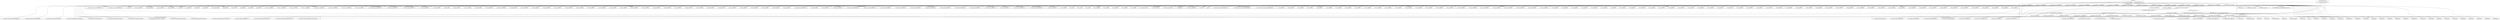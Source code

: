 digraph {
graph [overlap=false]
subgraph cluster_Text_Tradition_Parser_Self {
	label="Text::Tradition::Parser::Self";
	"Text::Tradition::Parser::Self::parse";
}
subgraph cluster_Text_Tradition_Collation {
	label="Text::Tradition::Collation";
	"Text::Tradition::Collation::reading_sequence";
	"Text::Tradition::Collation::reading";
	"Text::Tradition::Collation::ac_label";
	"Text::Tradition::Collation::new";
	"Text::Tradition::Collation::add_relationship";
	"Text::Tradition::Collation::CORE:sort";
	"Text::Tradition::Collation::BEGIN@1800";
	"Text::Tradition::Collation::path_witnesses";
	"Text::Tradition::Collation::tradition";
	"Text::Tradition::Collation::_witnesses_of_label";
	"Text::Tradition::Collation::CORE:regcomp";
	"Text::Tradition::Collation::wit_list_separator";
	"Text::Tradition::Collation::end";
	"Text::Tradition::Collation::BEGIN@3";
	"Text::Tradition::Collation::BEGIN@12";
	"Text::Tradition::Collation::BEGIN@13";
	"Text::Tradition::Collation::BEGIN@8";
	"Text::Tradition::Collation::relations";
	"Text::Tradition::Collation::BEGIN@15";
	"Text::Tradition::Collation::BUILD";
	"Text::Tradition::Collation::CORE:subst";
	"Text::Tradition::Collation::next_reading";
	"Text::Tradition::Collation::_set_start";
	"Text::Tradition::Collation::text_from_paths";
	"Text::Tradition::Collation::_is_within";
	"Text::Tradition::Collation::reading_witnesses";
	"Text::Tradition::Collation::_stringify_args";
	"Text::Tradition::Collation::BEGIN@9";
	"Text::Tradition::Collation::BEGIN@4";
	"Text::Tradition::Collation::_find_linked_reading";
	"Text::Tradition::Collation::BEGIN@5";
	"Text::Tradition::Collation::sequence";
	"Text::Tradition::Collation::add_reading";
	"Text::Tradition::Collation::baselabel";
	"Text::Tradition::Collation::BEGIN@14";
	"Text::Tradition::Collation::_add_reading";
	"Text::Tradition::Collation::__ANON__[lib/Text/Tradition/Collation.pm:57]";
	"Text::Tradition::Collation::BEGIN@7";
	"Text::Tradition::Collation::_set_end";
	"Text::Tradition::Collation::start";
	"Text::Tradition::Collation::BEGIN@11";
	"Text::Tradition::Collation::CORE:match";
	"Text::Tradition::Collation::_graphcalc_done";
	"Text::Tradition::Collation::BEGIN@6";
	"Text::Tradition::Collation::add_path";
	"Text::Tradition::Collation::_set_relations";
	"Text::Tradition::Collation::__ANON__[lib/Text/Tradition/Collation.pm:20]";
	"Text::Tradition::Collation::BEGIN@10";
}
subgraph cluster_XML_LibXML_DocumentFragment {
	label="XML::LibXML::DocumentFragment";
	"XML::LibXML::DocumentFragment::BEGIN@1463";
}
subgraph cluster_XML_Easy_Syntax {
	label="XML::Easy::Syntax";
	"XML::Easy::Syntax::BEGIN@31";
	"XML::Easy::Syntax::CORE:qr";
	"XML::Easy::Syntax::BEGIN@26";
	"XML::Easy::Syntax::BEGIN@25";
	"XML::Easy::Syntax::BEGIN@27";
	"XML::Easy::Syntax::CORE:regcomp";
	"XML::Easy::Syntax::BEGIN@942";
	"XML::Easy::Syntax::_charclass_regexp";
}
subgraph cluster_XML_LibXML_Comment {
	label="XML::LibXML::Comment";
	"XML::LibXML::Comment::BEGIN@1788";
}
subgraph cluster_IPC_Run_IO {
	label="IPC::Run::IO";
	"IPC::Run::IO::BEGIN@65";
	"IPC::Run::IO::BEGIN@74";
	"IPC::Run::IO::BEGIN@71";
	"IPC::Run::IO::BEGIN@67";
	"IPC::Run::IO::BEGIN@66";
	"IPC::Run::IO::BEGIN@68";
	"IPC::Run::IO::BEGIN@73";
	"IPC::Run::IO::BEGIN@489";
	"IPC::Run::IO::BEGIN@70";
}
subgraph cluster_B_Deparse {
	label="B::Deparse";
	"B::Deparse::BEGIN@2060";
	"B::Deparse::BEGIN@2792";
	"B::Deparse::BEGIN@482";
	"B::Deparse::BEGIN@3629";
	"B::Deparse::BEGIN@11";
	"B::Deparse::BEGIN@1244";
	"B::Deparse::BEGIN@3435";
	"B::Deparse::BEGIN@688";
	"B::Deparse::BEGIN@3368";
	"B::Deparse::BEGIN@2791";
	"B::Deparse::BEGIN@3369";
	"B::Deparse::BEGIN@3436";
	"B::Deparse::BEGIN@30";
	"B::Deparse::BEGIN@40";
	"B::Deparse::BEGIN@613";
	"B::Deparse::BEGIN@12";
	"B::Deparse::CORE:sort";
	"B::Deparse::BEGIN@31";
	"B::Deparse::BEGIN@34";
	"B::Deparse::BEGIN@32";
	"B::Deparse::BEGIN@2789";
	"B::Deparse::BEGIN@2029";
	"B::Deparse::BEGIN@2790";
}
subgraph cluster_UNIVERSAL {
	label="UNIVERSAL";
	"UNIVERSAL::import";
}
subgraph cluster_Text_Tradition_Collation_RelationshipStore {
	label="Text::Tradition::Collation::RelationshipStore";
	"Text::Tradition::Collation::RelationshipStore::BEGIN@1073";
	"Text::Tradition::Collation::RelationshipStore::BEGIN@632";
	"Text::Tradition::Collation::RelationshipStore::BEGIN@5";
	"Text::Tradition::Collation::RelationshipStore::new";
	"Text::Tradition::Collation::RelationshipStore::relationship_valid";
	"Text::Tradition::Collation::RelationshipStore::BEGIN@4";
	"Text::Tradition::Collation::RelationshipStore::BEGIN@635";
	"Text::Tradition::Collation::RelationshipStore::BEGIN@3";
	"Text::Tradition::Collation::RelationshipStore::BEGIN@6";
	"Text::Tradition::Collation::RelationshipStore::BEGIN@9";
	"Text::Tradition::Collation::RelationshipStore::meta";
	"Text::Tradition::Collation::RelationshipStore::BEGIN@7";
	"Text::Tradition::Collation::RelationshipStore::add_equivalence_edge";
	"Text::Tradition::Collation::RelationshipStore::add_relationship";
	"Text::Tradition::Collation::RelationshipStore::add_reading";
}
subgraph cluster_File_Which {
	label="File::Which";
	"File::Which::BEGIN@5";
	"File::Which::BEGIN@18";
	"File::Which::BEGIN@4";
	"File::Which::BEGIN@8";
	"File::Which::BEGIN@17";
	"File::Which::BEGIN@3";
	"File::Which::BEGIN@9";
	"File::Which::BEGIN@16";
	"File::Which::BEGIN@6";
}
subgraph cluster_Class_MOP_Class_ {
	label="Class::MOP::Class:";
	"Class::MOP::Class:::around";
}
subgraph cluster_XML_LibXML_CDATASection {
	label="XML::LibXML::CDATASection";
	"XML::LibXML::CDATASection::BEGIN@1795";
}
subgraph cluster_XSLoader {
	label="XSLoader";
	"XSLoader::load";
}
subgraph cluster_Text_Tradition_Witness {
	label="Text::Tradition::Witness";
	"Text::Tradition::Witness::is_layered";
	"Text::Tradition::Witness::text";
	"Text::Tradition::Witness::sigil";
}
subgraph cluster_Encode_Config {
	label="Encode::Config";
	"Encode::Config::BEGIN@7";
	"Encode::Config::BEGIN@8";
	"Encode::Config::CORE:match";
}
subgraph cluster_XML_LibXML_Dtd {
	label="XML::LibXML::Dtd";
	"XML::LibXML::Dtd::BEGIN@1826";
}
subgraph cluster_Class_MOP_Class {
	label="Class::MOP::Class";
	"Class::MOP::Class::make_immutable";
}
subgraph cluster_XML_LibXML {
	label="XML::LibXML";
	"XML::LibXML::BEGIN@178";
	"XML::LibXML::BEGIN@21";
	"XML::LibXML::BEGIN@36";
	"XML::LibXML::BEGIN@170";
	"XML::LibXML::BEGIN@166";
	"XML::LibXML::BEGIN@169";
	"XML::LibXML::BEGIN@13";
	"XML::LibXML::BEGIN@19";
	"XML::LibXML::BEGIN@164";
	"XML::LibXML::BEGIN@165";
	"XML::LibXML::BEGIN@160";
	"XML::LibXML::BEGIN@176";
	"XML::LibXML::BEGIN@163";
	"XML::LibXML::BEGIN@162";
	"XML::LibXML::BEGIN@171";
	"XML::LibXML::BEGIN@175";
	"XML::LibXML::BEGIN@172";
	"XML::LibXML::LIBXML_VERSION";
	"XML::LibXML::BEGIN@168";
	"XML::LibXML::BEGIN@14";
	"XML::LibXML::CORE:match";
	"XML::LibXML::BEGIN@24";
	"XML::LibXML::import";
	"XML::LibXML::BEGIN@161";
	"XML::LibXML::BEGIN@179";
	"XML::LibXML::BEGIN@22";
	"XML::LibXML::LIBXML_RUNTIME_VERSION";
	"XML::LibXML::BEGIN@25";
	"XML::LibXML::BEGIN@235";
	"XML::LibXML::BEGIN@26";
	"XML::LibXML::BEGIN@27";
	"XML::LibXML::BEGIN@173";
	"XML::LibXML::BEGIN@177";
	"XML::LibXML::BEGIN@174";
	"XML::LibXML::BEGIN@167";
	"XML::LibXML::BEGIN@29";
}
subgraph cluster_XML_LibXML_Attr {
	label="XML::LibXML::Attr";
	"XML::LibXML::Attr::BEGIN@1804";
}
subgraph cluster_Moose {
	label="Moose";
	"Moose::around";
	"Moose::has";
}
subgraph cluster_XML_LibXML_InputCallback {
	label="XML::LibXML::InputCallback";
	"XML::LibXML::InputCallback::BEGIN@2149";
	"XML::LibXML::InputCallback::BEGIN@2151";
}
subgraph cluster_Encode_utf8 {
	label="Encode::utf8";
	"Encode::utf8::BEGIN@325";
}
subgraph cluster_XML_LibXML_Element {
	label="XML::LibXML::Element";
	"XML::LibXML::Element::BEGIN@1486";
	"XML::LibXML::Element::BEGIN@1492";
	"XML::LibXML::Element::BEGIN@1495";
	"XML::LibXML::Element::BEGIN@1489";
	"XML::LibXML::Element::BEGIN@1535";
	"XML::LibXML::Element::BEGIN@1488";
	"XML::LibXML::Element::BEGIN@1490";
}
subgraph cluster_Exporter {
	label="Exporter";
	"Exporter::import";
}
subgraph cluster_XML_LibXML_Document {
	label="XML::LibXML::Document";
	"XML::LibXML::Document::BEGIN@1367";
}
subgraph cluster_Devel_Declare {
	label="Devel::Declare";
	"Devel::Declare::done_declare";
	"Devel::Declare::linestr_callback";
}
subgraph cluster_Text_Tradition {
	label="Text::Tradition";
	"Text::Tradition::BEGIN@6";
	"Text::Tradition::witnesses";
}
subgraph cluster_Text_Tradition_Collation_Reading {
	label="Text::Tradition::Collation::Reading";
	"Text::Tradition::Collation::Reading::text";
	"Text::Tradition::Collation::Reading::new";
	"Text::Tradition::Collation::Reading::is_meta";
	"Text::Tradition::Collation::Reading::BEGIN@4";
	"Text::Tradition::Collation::Reading::_stringify";
	"Text::Tradition::Collation::Reading::meta";
	"Text::Tradition::Collation::Reading::BEGIN@331";
	"Text::Tradition::Collation::Reading::BEGIN@3";
	"Text::Tradition::Collation::Reading::id";
}
subgraph cluster_Graph {
	label="Graph";
	"Graph::add_vertex";
	"Graph::BEGIN@3";
	"Graph::BEGIN@13";
	"Graph::BEGIN@31";
	"Graph::BEGIN@38";
	"Graph::BEGIN@34";
	"Graph::BEGIN@30";
	"Graph::add_edge";
	"Graph::BEGIN@36";
	"Graph::BEGIN@55";
	"Graph::BEGIN@28";
	"Graph::BEGIN@15";
	"Graph::new";
	"Graph::BEGIN@29";
	"Graph::BEGIN@116";
	"Graph::BEGIN@1733";
	"Graph::BEGIN@32";
	"Graph::get_edge_attributes";
	"Graph::BEGIN@40";
	"Graph::edges_from";
	"Graph::BEGIN@86";
	"Graph::has_edge_attribute";
	"Graph::BEGIN@42";
	"Graph::BEGIN@5";
	"Graph::BEGIN@39";
	"Graph::set_edge_attribute";
	"Graph::has_edge";
	"Graph::BEGIN@35";
	"Graph::BEGIN@2155";
	"Graph::BEGIN@178";
	"Graph::edges_to";
	"Graph::BEGIN@33";
}
subgraph cluster_B {
	label="B";
	"B::threadsv_names";
}
subgraph cluster_Text_Tradition_Collation_Reading_Morphology {
	label="Text::Tradition::Collation::Reading::Morphology";
	"Text::Tradition::Collation::Reading::Morphology::BEGIN@340";
	"Text::Tradition::Collation::Reading::Morphology::BEGIN@413";
	"Text::Tradition::Collation::Reading::Morphology::meta";
}
subgraph cluster_XML_LibXML_PI {
	label="XML::LibXML::PI";
	"XML::LibXML::PI::BEGIN@1837";
}
subgraph cluster_IPC_Run_Timer {
	label="IPC::Run::Timer";
	"IPC::Run::Timer::BEGIN@162";
	"IPC::Run::Timer::BEGIN@165";
	"IPC::Run::Timer::BEGIN@188";
	"IPC::Run::Timer::BEGIN@163";
	"IPC::Run::Timer::BEGIN@161";
	"IPC::Run::Timer::BEGIN@164";
	"IPC::Run::Timer::BEGIN@160";
	"IPC::Run::Timer::BEGIN@159";
}
subgraph cluster_Encode {
	label="Encode";
	"Encode::CORE:match";
	"Encode::BEGIN@13";
	"Encode::predefine_encodings";
	"Encode::BEGIN@242";
	"Encode::BEGIN@8";
	"Encode::BEGIN@48";
	"Encode::BEGIN@6";
	"Encode::BEGIN@9";
	"Encode::BEGIN@5";
}
subgraph cluster_XML_LibXML__SAXParser {
	label="XML::LibXML::_SAXParser";
	"XML::LibXML::_SAXParser::BEGIN@2005";
}
subgraph cluster_XML_LibXML_NamedNodeMap {
	label="XML::LibXML::NamedNodeMap";
	"XML::LibXML::NamedNodeMap::BEGIN@1903";
}
subgraph cluster_IPC_Run {
	label="IPC::Run";
	"IPC::Run::BEGIN@1053";
	"IPC::Run::BEGIN@1054";
	"IPC::Run::BEGIN@1055";
	"IPC::Run::BEGIN@1052";
	"IPC::Run::BEGIN@1445";
	"IPC::Run::BEGIN@2";
	"IPC::Run::BEGIN@1048";
	"IPC::Run::BEGIN@1081";
	"IPC::Run::BEGIN@1051";
	"IPC::Run::BEGIN@1014";
	"IPC::Run::BEGIN@3615";
	"IPC::Run::BEGIN@1049";
	"IPC::Run::BEGIN@1016";
	"IPC::Run::BEGIN@1013";
	"IPC::Run::BEGIN@1015";
	"IPC::Run::BEGIN@1082";
	"IPC::Run::BEGIN@1061";
	"IPC::Run::BEGIN@1114";
	"IPC::Run::BEGIN@1237";
	"IPC::Run::BEGIN@1050";
	"IPC::Run::BEGIN@1059";
	"IPC::Run::BEGIN@1063";
	"IPC::Run::BEGIN@1056";
	"IPC::Run::BEGIN@1080";
}
subgraph cluster_Moose_Exporter {
	label="Moose::Exporter";
	"Moose::Exporter::__ANON__[Moose/Exporter.pm:492]";
	"Moose::Exporter::__ANON__[Moose/Exporter.pm:678]";
}
subgraph cluster_B_Hooks_EndOfScope {
	label="B::Hooks::EndOfScope";
	"B::Hooks::EndOfScope::__ANON__[B/Hooks/EndOfScope.pm:26]";
}
subgraph cluster_XML_LibXML_Text {
	label="XML::LibXML::Text";
	"XML::LibXML::Text::BEGIN@1743";
}
subgraph cluster_Text_CSV {
	label="Text::CSV";
	"Text::CSV::BEGIN@6";
	"Text::CSV::BEGIN@196";
	"Text::CSV::_load_pp";
	"Text::CSV::_load_xs";
	"Text::CSV::import";
	"Text::CSV::BEGIN@5";
	"Text::CSV::BEGIN@8";
	"Text::CSV::BEGIN@4";
	"Text::CSV::BEGIN@136";
}
"Text::Tradition::Collation::BEGIN@13" -> "XML::LibXML::Element::BEGIN@1495";
"Text::Tradition::Collation::BEGIN@13" -> "XML::LibXML::Element::BEGIN@1488";
"Text::Tradition::Collation::BEGIN@12" -> "XML::Easy::Syntax::_charclass_regexp";
"Text::Tradition::Collation::_find_linked_reading" -> "Text::Tradition::Collation::_witnesses_of_label";
"Text::Tradition::Collation::BEGIN@12" -> "XML::Easy::Syntax::BEGIN@25";
"Text::Tradition::Collation::BEGIN@6" -> "B::Deparse::BEGIN@3436";
"Text::Tradition::Collation::reading_witnesses" -> "Text::Tradition::Collation::CORE:subst";
"Text::Tradition::Collation::BEGIN@13" -> "XML::LibXML::BEGIN@176";
"Text::Tradition::Collation::BEGIN@7" -> "IPC::Run::IO::BEGIN@70";
"Text::Tradition::Collation::BEGIN@10" -> "Text::Tradition::Collation::RelationshipStore::BEGIN@5";
"Text::Tradition::Collation::BEGIN@13" -> "XML::LibXML::BEGIN@179";
"Text::Tradition::Collation::BEGIN@7" -> "IPC::Run::Timer::BEGIN@159";
"Text::Tradition::Collation::BEGIN@6" -> "Graph::BEGIN@38";
"Text::Tradition::Collation::_find_linked_reading" -> "Text::Tradition::Collation::CORE:sort";
"Text::Tradition::Collation::BEGIN@3" -> "Encode::BEGIN@13";
"Text::Tradition::Collation::BEGIN@7" -> "IPC::Run::IO::BEGIN@66";
"Text::Tradition::Collation::BEGIN@13" -> "XML::LibXML::CDATASection::BEGIN@1795";
"Text::Tradition::Collation::BEGIN@13" -> "XML::LibXML::BEGIN@26";
"Text::Tradition::Collation::BEGIN@6" -> "Graph::BEGIN@5";
"Text::Tradition::Collation::text_from_paths" -> "Text::Tradition::Collation::Reading::text";
"Text::Tradition::Collation::BEGIN@7" -> "IPC::Run::BEGIN@1051";
"Text::Tradition::Collation::reading_witnesses" -> "Text::Tradition::Collation::sequence";
"Text::Tradition::Collation::add_path" -> "Text::Tradition::Collation::sequence";
"Text::Tradition::Collation::add_reading" -> "Text::Tradition::Collation::sequence";
"Text::Tradition::Collation::_find_linked_reading" -> "Text::Tradition::Collation::sequence";
"Text::Tradition::Collation::path_witnesses" -> "Text::Tradition::Collation::sequence";
"Text::Tradition::Collation::BEGIN@3" -> "Encode::BEGIN@242";
"Text::Tradition::Collation::BEGIN@7" -> "IPC::Run::Timer::BEGIN@188";
"Text::Tradition::Collation::BEGIN@9" -> "Text::Tradition::Collation::Reading::BEGIN@4";
"Text::Tradition::Collation::BEGIN@6" -> "Graph::BEGIN@31";
"Text::Tradition::Collation::BEGIN@13" -> "XML::LibXML::BEGIN@170";
"Text::Tradition::Collation::BEGIN@8" -> "Text::CSV::BEGIN@4";
"Text::Tradition::Collation::BEGIN@6" -> "Graph::BEGIN@32";
"Text::Tradition::Collation::BEGIN@12" -> "XML::Easy::Syntax::BEGIN@26";
"Text::Tradition::Collation::BEGIN@7" -> "IPC::Run::Timer::BEGIN@160";
"Text::Tradition::Collation::BEGIN@13" -> "XML::LibXML::BEGIN@172";
"Text::Tradition::Collation::BEGIN@13" -> "XML::LibXML::BEGIN@14";
"Text::Tradition::Collation::BEGIN@13" -> "XML::LibXML::LIBXML_RUNTIME_VERSION";
"Text::Tradition::Collation::BEGIN@6" -> "B::Deparse::BEGIN@40";
"Text::Tradition::Collation::BEGIN@5" -> "File::Which::BEGIN@4";
"Text::Tradition::Collation::BEGIN@5" -> "File::Which::BEGIN@3";
"Text::Tradition::Collation::BEGIN@8" -> "Text::CSV::BEGIN@5";
"Text::Tradition::Collation::BUILD" -> "Text::Tradition::Collation::RelationshipStore::new";
"Text::Tradition::Collation::BEGIN@13" -> "XML::LibXML::BEGIN@21";
"Text::Tradition::Collation::BEGIN@6" -> "Graph::BEGIN@28";
"Text::Tradition::Collation::BEGIN@6" -> "B::Deparse::BEGIN@688";
"Text::Tradition::BEGIN@6" -> "Text::Tradition::Collation::BEGIN@15";
"Text::Tradition::Collation::BEGIN@13" -> "XML::LibXML::BEGIN@162";
"Text::Tradition::Collation::add_path" -> "Text::Tradition::Collation::_stringify_args";
"Text::Tradition::Collation::add_relationship" -> "Text::Tradition::Collation::_stringify_args";
"Class::MOP::Class:::around" -> "Text::Tradition::Collation::_stringify_args";
"Text::Tradition::Collation::BEGIN@6" -> "Graph::BEGIN@34";
"Text::Tradition::BEGIN@6" -> "Text::Tradition::Collation::BEGIN@7";
"Text::Tradition::Collation::BEGIN@10" -> "Text::Tradition::Collation::RelationshipStore::meta";
"Text::Tradition::Collation::BEGIN@7" -> "IPC::Run::BEGIN@1014";
"Text::Tradition::Collation::BEGIN@13" -> "XML::LibXML::BEGIN@174";
"Text::Tradition::Collation::BEGIN@7" -> "IPC::Run::BEGIN@1114";
"Text::Tradition::Collation::new" -> "Text::Tradition::Collation::__ANON__[lib/Text/Tradition/Collation.pm:20]";
"Text::Tradition::Collation::reading_witnesses" -> "Text::Tradition::Collation::ac_label";
"Text::Tradition::Collation::_find_linked_reading" -> "Text::Tradition::Collation::ac_label";
"Text::Tradition::Collation::BEGIN@9" -> "UNIVERSAL::import";
"Text::Tradition::Collation::BEGIN@10" -> "UNIVERSAL::import";
"Text::Tradition::Collation::BEGIN@14" -> "UNIVERSAL::import";
"Text::Tradition::Collation::BEGIN@11" -> "UNIVERSAL::import";
"Text::Tradition::Collation::_find_linked_reading" -> "Graph::has_edge_attribute";
"Text::Tradition::Collation::BEGIN@3" -> "Encode::BEGIN@48";
"Text::Tradition::Collation::BEGIN@6" -> "B::Deparse::BEGIN@3368";
"Text::Tradition::Collation::BEGIN@9" -> "Moose::has";
"Text::Tradition::Collation::BEGIN@10" -> "Moose::has";
"Text::Tradition::Collation::BEGIN@6" -> "Graph::BEGIN@178";
"Text::Tradition::Collation::reading_witnesses" -> "Graph::get_edge_attributes";
"Text::Tradition::Collation::path_witnesses" -> "Graph::get_edge_attributes";
"Text::Tradition::Collation::BEGIN@3" -> "Encode::predefine_encodings";
"Text::Tradition::Collation::BEGIN@10" -> "Text::Tradition::Collation::RelationshipStore::BEGIN@7";
"Text::Tradition::Collation::BEGIN@5" -> "File::Which::BEGIN@6";
"Text::Tradition::Collation::BEGIN@6" -> "Graph::BEGIN@1733";
"Text::Tradition::Collation::BEGIN@7" -> "IPC::Run::Timer::BEGIN@162";
"Text::Tradition::Collation::BEGIN@7" -> "IPC::Run::BEGIN@1080";
"Text::Tradition::BEGIN@6" -> "Text::Tradition::Collation::BEGIN@1800";
"Text::Tradition::Collation::text_from_paths" -> "Text::Tradition::Collation::tradition";
"Text::Tradition::BEGIN@6" -> "Text::Tradition::Collation::BEGIN@9";
"Text::Tradition::Collation::next_reading" -> "Text::Tradition::Collation::_find_linked_reading";
"Text::Tradition::Collation::BEGIN@6" -> "B::Deparse::BEGIN@11";
"Text::Tradition::Collation::BEGIN@7" -> "IPC::Run::Timer::BEGIN@163";
"Text::Tradition::Collation::BEGIN@13" -> "XML::LibXML::BEGIN@29";
"Text::Tradition::Collation::BEGIN@12" -> "XML::Easy::Syntax::CORE:regcomp";
"Text::Tradition::Collation::BEGIN@3" -> "Encode::BEGIN@6";
"Text::Tradition::Collation::BEGIN@13" -> "XML::LibXML::_SAXParser::BEGIN@2005";
"Text::Tradition::Collation::BEGIN@8" -> "Text::CSV::BEGIN@8";
"Text::Tradition::Collation::BEGIN@12" -> "XML::Easy::Syntax::CORE:qr";
"Text::Tradition::Collation::BEGIN@6" -> "B::Deparse::BEGIN@2060";
"Text::Tradition::Collation::BEGIN@7" -> "IPC::Run::BEGIN@1053";
"Text::Tradition::Collation::BEGIN@13" -> "XML::LibXML::BEGIN@167";
"Text::Tradition::Collation::BEGIN@13" -> "XML::LibXML::InputCallback::BEGIN@2151";
"Text::Tradition::Collation::text_from_paths" -> "Text::Tradition::witnesses";
"Text::Tradition::Collation::BEGIN@13" -> "XML::LibXML::BEGIN@169";
"Text::Tradition::Collation::BEGIN@8" -> "Text::CSV::_load_xs";
"Text::Tradition::Collation::BEGIN@5" -> "File::Which::BEGIN@9";
"Text::Tradition::Collation::BEGIN@9" -> "Text::Tradition::Collation::Reading::meta";
"Text::Tradition::Collation::BEGIN@13" -> "XML::LibXML::BEGIN@22";
"Text::Tradition::Collation::BEGIN@13" -> "XML::LibXML::BEGIN@235";
"Text::Tradition::Collation::BEGIN@6" -> "B::Deparse::BEGIN@2792";
"Text::Tradition::Collation::BEGIN@13" -> "XML::LibXML::Element::BEGIN@1492";
"Text::Tradition::Collation::BEGIN@6" -> "Graph::BEGIN@40";
"Text::Tradition::Collation::add_path" -> "Text::Tradition::Collation::relations";
"Text::Tradition::Collation::add_relationship" -> "Text::Tradition::Collation::relations";
"Text::Tradition::Collation::add_reading" -> "Text::Tradition::Collation::relations";
"Text::Tradition::BEGIN@6" -> "Text::Tradition::Collation::BEGIN@11";
"Text::Tradition::Collation::BEGIN@7" -> "IPC::Run::BEGIN@1061";
"Text::Tradition::Collation::BEGIN@6" -> "B::Deparse::BEGIN@31";
"Text::Tradition::Collation::add_path" -> "Graph::set_edge_attribute";
"Text::Tradition::Collation::BEGIN@9" -> "Text::Tradition::Collation::Reading::Morphology::BEGIN@340";
"Text::Tradition::Collation::BEGIN@7" -> "IPC::Run::BEGIN@1055";
"Text::Tradition::Collation::BEGIN@13" -> "XML::LibXML::Comment::BEGIN@1788";
"Text::Tradition::Collation::BEGIN@6" -> "Graph::BEGIN@36";
"Text::Tradition::Collation::BUILD" -> "Text::Tradition::Collation::_set_end";
"Text::Tradition::Collation::BEGIN@13" -> "XML::LibXML::CORE:match";
"Text::Tradition::Collation::BEGIN@3" -> "Encode::Config::CORE:match";
"Text::Tradition::Collation::BEGIN@7" -> "IPC::Run::Timer::BEGIN@165";
"Text::Tradition::Collation::BEGIN@9" -> "Text::Tradition::Collation::Reading::BEGIN@331";
"Text::Tradition::Collation::BEGIN@9" -> "Text::Tradition::Collation::Reading::BEGIN@3";
"Text::Tradition::Collation::BUILD" -> "Text::Tradition::Collation::_set_relations";
"Text::Tradition::Collation::BEGIN@6" -> "Graph::BEGIN@30";
"Text::Tradition::Collation::BEGIN@13" -> "XML::LibXML::BEGIN@160";
"Text::Tradition::Collation::BEGIN@7" -> "IPC::Run::IO::BEGIN@68";
"Text::Tradition::Collation::BEGIN@10" -> "B::Hooks::EndOfScope::__ANON__[B/Hooks/EndOfScope.pm:26]";
"Text::Tradition::Collation::BEGIN@3" -> "XSLoader::load";
"Text::Tradition::Collation::BEGIN@8" -> "Text::CSV::BEGIN@6";
"Text::Tradition::Collation::BEGIN@7" -> "IPC::Run::IO::BEGIN@74";
"Text::Tradition::Collation::BEGIN@13" -> "XML::LibXML::Element::BEGIN@1490";
"Text::Tradition::Collation::BEGIN@1800" -> "Moose::Exporter::__ANON__[Moose/Exporter.pm:678]";
"Text::Tradition::Collation::BEGIN@12" -> "XML::Easy::Syntax::BEGIN@942";
"Text::Tradition::Collation::BEGIN@15" -> "Moose::Exporter::__ANON__[Moose/Exporter.pm:492]";
"Text::Tradition::Collation::BEGIN@10" -> "Text::Tradition::Collation::RelationshipStore::BEGIN@635";
"Text::Tradition::Collation::BEGIN@3" -> "Encode::Config::BEGIN@8";
"Text::Tradition::Collation::BEGIN@3" -> "Encode::utf8::BEGIN@325";
"Text::Tradition::Collation::BEGIN@7" -> "IPC::Run::BEGIN@1237";
"Text::Tradition::Collation::BEGIN@6" -> "B::Deparse::BEGIN@2029";
"Text::Tradition::Collation::BEGIN@13" -> "XML::LibXML::InputCallback::BEGIN@2149";
"Text::Tradition::Collation::add_reading" -> "Text::Tradition::Collation::reading";
"Text::Tradition::Collation::next_reading" -> "Text::Tradition::Collation::reading";
"Text::Tradition::Collation::BEGIN@9" -> "Moose::around";
"Text::Tradition::Collation::BEGIN@10" -> "Moose::around";
"Text::Tradition::Collation::BEGIN@7" -> "IPC::Run::BEGIN@1016";
"Text::Tradition::Collation::BEGIN@6" -> "Graph::BEGIN@3";
"Text::Tradition::Collation::BEGIN@5" -> "File::Which::BEGIN@16";
"Text::Tradition::Collation::BEGIN@7" -> "Exporter::import";
"Text::Tradition::Collation::BEGIN@4" -> "Exporter::import";
"Text::Tradition::Collation::BEGIN@12" -> "Exporter::import";
"Text::Tradition::Collation::BEGIN@5" -> "Exporter::import";
"Text::Tradition::Collation::BEGIN@3" -> "Exporter::import";
"Text::Tradition::Collation::text_from_paths" -> "Text::Tradition::Witness::is_layered";
"Text::Tradition::Collation::RelationshipStore::relationship_valid" -> "Text::Tradition::Collation::reading_witnesses";
"Text::Tradition::Collation::BEGIN@7" -> "IPC::Run::BEGIN@1050";
"Text::Tradition::Collation::BEGIN@13" -> "XML::LibXML::NamedNodeMap::BEGIN@1903";
"Text::Tradition::Collation::BEGIN@7" -> "IPC::Run::BEGIN@1048";
"Text::Tradition::Collation::BEGIN@13" -> "XML::LibXML::BEGIN@24";
"Text::Tradition::Collation::BEGIN@6" -> "B::Deparse::BEGIN@613";
"Text::Tradition::Collation::BEGIN@10" -> "Text::Tradition::Collation::RelationshipStore::BEGIN@3";
"Text::Tradition::Collation::BEGIN@3" -> "Encode::BEGIN@9";
"Text::Tradition::Collation::BEGIN@6" -> "B::Deparse::BEGIN@3435";
"Text::Tradition::Collation::BEGIN@13" -> "XML::LibXML::BEGIN@171";
"Text::Tradition::Collation::BEGIN@6" -> "Graph::BEGIN@33";
"Text::Tradition::Collation::_find_linked_reading" -> "Text::Tradition::Collation::baselabel";
"Text::Tradition::Parser::Self::parse" -> "Text::Tradition::Collation::add_path";
"Text::Tradition::Collation::BEGIN@13" -> "XML::LibXML::Element::BEGIN@1486";
"Text::Tradition::Collation::text_from_paths" -> "Text::Tradition::Collation::reading_sequence";
"Text::Tradition::Collation::BEGIN@13" -> "XML::LibXML::BEGIN@178";
"Text::Tradition::Collation::BEGIN@5" -> "File::Which::BEGIN@18";
"Text::Tradition::Collation::BEGIN@13" -> "XML::LibXML::BEGIN@165";
"Text::Tradition::Collation::BEGIN@6" -> "B::Deparse::BEGIN@32";
"Text::Tradition::Collation::reading_sequence" -> "Text::Tradition::Collation::Reading::id";
"Text::Tradition::Collation::_stringify_args" -> "Text::Tradition::Collation::Reading::id";
"Text::Tradition::Collation::add_reading" -> "Text::Tradition::Collation::Reading::id";
"Text::Tradition::Collation::BEGIN@8" -> "Text::CSV::BEGIN@196";
"Text::Tradition::Collation::BEGIN@13" -> "XML::LibXML::import";
"Text::Tradition::Collation::BEGIN@10" -> "Text::Tradition::Collation::RelationshipStore::BEGIN@632";
"Text::Tradition::Collation::BEGIN@7" -> "IPC::Run::IO::BEGIN@65";
"Text::Tradition::BEGIN@6" -> "Text::Tradition::Collation::BEGIN@6";
"Text::Tradition::Collation::text_from_paths" -> "Text::Tradition::Collation::Reading::is_meta";
"Text::Tradition::Collation::BEGIN@13" -> "XML::LibXML::Element::BEGIN@1489";
"Text::Tradition::Collation::BEGIN@10" -> "Devel::Declare::done_declare";
"Text::Tradition::Collation::reading_sequence" -> "Text::Tradition::Collation::Reading::_stringify";
"Text::Tradition::Collation::reading_witnesses" -> "Text::Tradition::Collation::Reading::_stringify";
"Text::Tradition::Collation::BEGIN@6" -> "Graph::BEGIN@29";
"Text::Tradition::Collation::_is_within" -> "Text::Tradition::Collation::CORE:match";
"Text::Tradition::Collation::_find_linked_reading" -> "Text::Tradition::Collation::CORE:match";
"Text::Tradition::Collation::BEGIN@13" -> "XML::LibXML::DocumentFragment::BEGIN@1463";
"Text::Tradition::Collation::BEGIN@7" -> "IPC::Run::BEGIN@1052";
"Text::Tradition::Collation::BEGIN@13" -> "XML::LibXML::Text::BEGIN@1743";
"Text::Tradition::Collation::BEGIN@6" -> "B::Deparse::BEGIN@12";
"Text::Tradition::Collation::BEGIN@6" -> "B::Deparse::BEGIN@34";
"Text::Tradition::Collation::BEGIN@7" -> "IPC::Run::BEGIN@1063";
"Text::Tradition::Collation::BEGIN@6" -> "Graph::BEGIN@39";
"Text::Tradition::Collation::BEGIN@8" -> "Text::CSV::import";
"Text::Tradition::Collation::add_path" -> "Graph::add_edge";
"Text::Tradition::Collation::BEGIN@13" -> "XML::LibXML::BEGIN@13";
"Text::Tradition::Collation::BEGIN@5" -> "File::Which::BEGIN@5";
"Text::Tradition::Collation::BEGIN@10" -> "Text::Tradition::Collation::RelationshipStore::BEGIN@4";
"Text::Tradition::Collation::BEGIN@7" -> "IPC::Run::BEGIN@1081";
"Text::Tradition::Collation::BEGIN@13" -> "XML::LibXML::BEGIN@177";
"Text::Tradition::Collation::BEGIN@13" -> "XML::LibXML::Element::BEGIN@1535";
"Text::Tradition::Collation::BEGIN@6" -> "B::Deparse::BEGIN@482";
"Text::Tradition::Collation::BEGIN@9" -> "Class::MOP::Class::make_immutable";
"Text::Tradition::Collation::BEGIN@10" -> "Class::MOP::Class::make_immutable";
"Text::Tradition::Collation::new" -> "Text::Tradition::Collation::BUILD";
"Text::Tradition::Collation::BUILD" -> "Text::Tradition::Collation::_set_start";
"Text::Tradition::Parser::Self::parse" -> "Text::Tradition::Collation::text_from_paths";
"Text::Tradition::Collation::BEGIN@6" -> "Graph::BEGIN@2155";
"Text::Tradition::Collation::BEGIN@6" -> "Graph::BEGIN@35";
"Text::Tradition::BEGIN@6" -> "Text::Tradition::Collation::BEGIN@4";
"Text::Tradition::Collation::BEGIN@13" -> "XML::LibXML::BEGIN@168";
"Text::Tradition::Collation::BEGIN@12" -> "XML::Easy::Syntax::BEGIN@27";
"Text::Tradition::Collation::BEGIN@7" -> "IPC::Run::BEGIN@3615";
"Text::Tradition::Collation::BEGIN@9" -> "Text::Tradition::Collation::Reading::Morphology::BEGIN@413";
"Text::Tradition::Collation::BEGIN@7" -> "IPC::Run::BEGIN@1013";
"Text::Tradition::Parser::Self::parse" -> "Text::Tradition::Collation::add_relationship";
"Text::Tradition::Collation::BEGIN@13" -> "XML::LibXML::BEGIN@36";
"Text::Tradition::Collation::BEGIN@6" -> "Graph::BEGIN@55";
"Text::Tradition::Collation::__ANON__[lib/Text/Tradition/Collation.pm:20]" -> "Graph::new";
"Text::Tradition::BEGIN@6" -> "Text::Tradition::Collation::BEGIN@13";
"Text::Tradition::Collation::BEGIN@7" -> "IPC::Run::IO::BEGIN@71";
"Text::Tradition::Collation::BEGIN@6" -> "Graph::BEGIN@42";
"Text::Tradition::Collation::BEGIN@7" -> "IPC::Run::BEGIN@1059";
"Text::Tradition::Collation::BEGIN@9" -> "Text::Tradition::Collation::Reading::Morphology::meta";
"Text::Tradition::BEGIN@6" -> "Text::Tradition::Collation::BEGIN@14";
"Text::Tradition::Collation::text_from_paths" -> "Text::Tradition::Witness::text";
"Text::Tradition::Collation::BEGIN@13" -> "XML::LibXML::BEGIN@25";
"Text::Tradition::Collation::BEGIN@6" -> "B::threadsv_names";
"Text::Tradition::Collation::BEGIN@6" -> "B::Deparse::BEGIN@2789";
"Text::Tradition::Collation::add_reading" -> "Graph::add_vertex";
"Text::Tradition::Collation::BEGIN@6" -> "B::Deparse::BEGIN@1244";
"Text::Tradition::Collation::_is_within" -> "Text::Tradition::Collation::CORE:regcomp";
"Text::Tradition::Collation::reading_witnesses" -> "Text::Tradition::Collation::CORE:regcomp";
"Text::Tradition::Collation::_witnesses_of_label" -> "Text::Tradition::Collation::CORE:regcomp";
"Text::Tradition::Collation::_find_linked_reading" -> "Text::Tradition::Collation::CORE:regcomp";
"Text::Tradition::Collation::BEGIN@7" -> "IPC::Run::IO::BEGIN@73";
"Text::Tradition::Collation::text_from_paths" -> "Text::Tradition::Collation::end";
"Text::Tradition::Collation::BEGIN@13" -> "XML::LibXML::PI::BEGIN@1837";
"Text::Tradition::Collation::BEGIN@7" -> "IPC::Run::Timer::BEGIN@161";
"Text::Tradition::Collation::BEGIN@6" -> "B::Deparse::BEGIN@3629";
"Text::Tradition::Collation::text_from_paths" -> "Text::Tradition::Collation::start";
"Text::Tradition::Collation::reading_witnesses" -> "Text::Tradition::Collation::start";
"Text::Tradition::Collation::BEGIN@6" -> "B::Deparse::BEGIN@2791";
"Text::Tradition::Collation::BEGIN@3" -> "Encode::Config::BEGIN@7";
"Text::Tradition::Collation::BEGIN@10" -> "Devel::Declare::linestr_callback";
"Text::Tradition::Collation::BEGIN@6" -> "B::Deparse::CORE:sort";
"Text::Tradition::Collation::BEGIN@5" -> "File::Which::BEGIN@17";
"Text::Tradition::Collation::BEGIN@13" -> "XML::LibXML::Document::BEGIN@1367";
"Text::Tradition::Collation::BEGIN@5" -> "File::Which::BEGIN@8";
"Text::Tradition::Collation::BEGIN@6" -> "B::Deparse::BEGIN@3369";
"Text::Tradition::BEGIN@6" -> "Text::Tradition::Collation::BEGIN@12";
"Text::Tradition::Collation::BEGIN@13" -> "XML::LibXML::BEGIN@19";
"Text::Tradition::Collation::BEGIN@13" -> "XML::LibXML::BEGIN@175";
"Text::Tradition::Collation::BEGIN@7" -> "IPC::Run::Timer::BEGIN@164";
"Text::Tradition::Collation::BEGIN@6" -> "B::Deparse::BEGIN@30";
"Text::Tradition::Collation::BEGIN@10" -> "Text::Tradition::Collation::RelationshipStore::BEGIN@6";
"Text::Tradition::Collation::BEGIN@10" -> "Text::Tradition::Collation::RelationshipStore::BEGIN@9";
"Text::Tradition::Collation::BEGIN@6" -> "B::Deparse::BEGIN@2790";
"Text::Tradition::Collation::BEGIN@7" -> "IPC::Run::BEGIN@2";
"Text::Tradition::Collation::BEGIN@3" -> "Encode::BEGIN@5";
"Text::Tradition::Collation::BEGIN@6" -> "Graph::BEGIN@86";
"Text::Tradition::Collation::BEGIN@13" -> "XML::LibXML::BEGIN@163";
"Text::Tradition::Collation::add_path" -> "Graph::has_edge";
"Text::Tradition::Collation::BEGIN@7" -> "IPC::Run::IO::BEGIN@489";
"Text::Tradition::Collation::add_reading" -> "Text::Tradition::Collation::Reading::new";
"Text::Tradition::Parser::Self::parse" -> "Text::Tradition::Collation::add_reading";
"Text::Tradition::Collation::BUILD" -> "Text::Tradition::Collation::add_reading";
"Text::Tradition::Collation::BEGIN@6" -> "Graph::BEGIN@116";
"Text::Tradition::Collation::BEGIN@12" -> "XML::Easy::Syntax::BEGIN@31";
"Text::Tradition::Collation::add_path" -> "Text::Tradition::Collation::_graphcalc_done";
"Text::Tradition::Collation::add_relationship" -> "Text::Tradition::Collation::_graphcalc_done";
"Text::Tradition::Collation::add_reading" -> "Text::Tradition::Collation::_graphcalc_done";
"Text::Tradition::Collation::BEGIN@7" -> "IPC::Run::BEGIN@1015";
"Text::Tradition::Collation::BEGIN@7" -> "IPC::Run::BEGIN@1054";
"Text::Tradition::Collation::text_from_paths" -> "Text::Tradition::Witness::sigil";
"Text::Tradition::Collation::BEGIN@13" -> "XML::LibXML::BEGIN@166";
"Text::Tradition::Collation::BEGIN@6" -> "Graph::BEGIN@15";
"Text::Tradition::Collation::reading_sequence" -> "Text::Tradition::Collation::next_reading";
"Text::Tradition::Collation::BEGIN@7" -> "IPC::Run::BEGIN@1082";
"Text::Tradition::Collation::reading_witnesses" -> "Graph::edges_to";
"Text::Tradition::Collation::add_reading" -> "Text::Tradition::Collation::RelationshipStore::add_reading";
"Text::Tradition::BEGIN@6" -> "Text::Tradition::Collation::BEGIN@5";
"Text::Tradition::Collation::BEGIN@3" -> "Encode::BEGIN@8";
"Text::Tradition::Collation::new" -> "Text::Tradition::Collation::__ANON__[lib/Text/Tradition/Collation.pm:57]";
"Text::Tradition::Collation::BEGIN@13" -> "XML::LibXML::BEGIN@27";
"Text::Tradition::Collation::BEGIN@7" -> "IPC::Run::BEGIN@1445";
"Text::Tradition::Collation::_witnesses_of_label" -> "Text::Tradition::Collation::wit_list_separator";
"Text::Tradition::Collation::BEGIN@13" -> "XML::LibXML::BEGIN@164";
"Text::Tradition::Collation::BEGIN@8" -> "Text::CSV::BEGIN@136";
"Text::Tradition::BEGIN@6" -> "Text::Tradition::Collation::BEGIN@10";
"Text::Tradition::Collation::BEGIN@8" -> "Text::CSV::_load_pp";
"Text::Tradition::Collation::BEGIN@13" -> "XML::LibXML::Attr::BEGIN@1804";
"Text::Tradition::Collation::BEGIN@7" -> "IPC::Run::BEGIN@1056";
"Text::Tradition::Collation::BEGIN@6" -> "Graph::BEGIN@13";
"Text::Tradition::Collation::BEGIN@13" -> "XML::LibXML::BEGIN@173";
"Text::Tradition::Collation::_find_linked_reading" -> "Text::Tradition::Collation::path_witnesses";
"Text::Tradition::Collation::add_relationship" -> "Text::Tradition::Collation::RelationshipStore::add_relationship";
"Text::Tradition::BEGIN@6" -> "Text::Tradition::Collation::BEGIN@3";
"Text::Tradition::BEGIN@6" -> "Text::Tradition::Collation::BEGIN@8";
"Text::Tradition::Collation::BEGIN@13" -> "XML::LibXML::LIBXML_VERSION";
"Text::Tradition::Collation::add_reading" -> "Text::Tradition::Collation::_add_reading";
"Text::Tradition::Collation::BEGIN@13" -> "XML::LibXML::BEGIN@161";
"Text::Tradition::Collation::BEGIN@7" -> "IPC::Run::BEGIN@1049";
"Text::Tradition::Collation::BEGIN@13" -> "XML::LibXML::Dtd::BEGIN@1826";
"Text::Tradition::Collation::BEGIN@7" -> "IPC::Run::IO::BEGIN@67";
"Text::Tradition::Collation::BEGIN@3" -> "Encode::CORE:match";
"Text::Tradition::Collation::_find_linked_reading" -> "Graph::edges_from";
"Text::Tradition::Collation::_find_linked_reading" -> "Text::Tradition::Collation::_is_within";
"Text::Tradition::Collation::BEGIN@10" -> "Text::Tradition::Collation::RelationshipStore::BEGIN@1073";
"Text::Tradition::Collation::add_path" -> "Text::Tradition::Collation::RelationshipStore::add_equivalence_edge";
}

